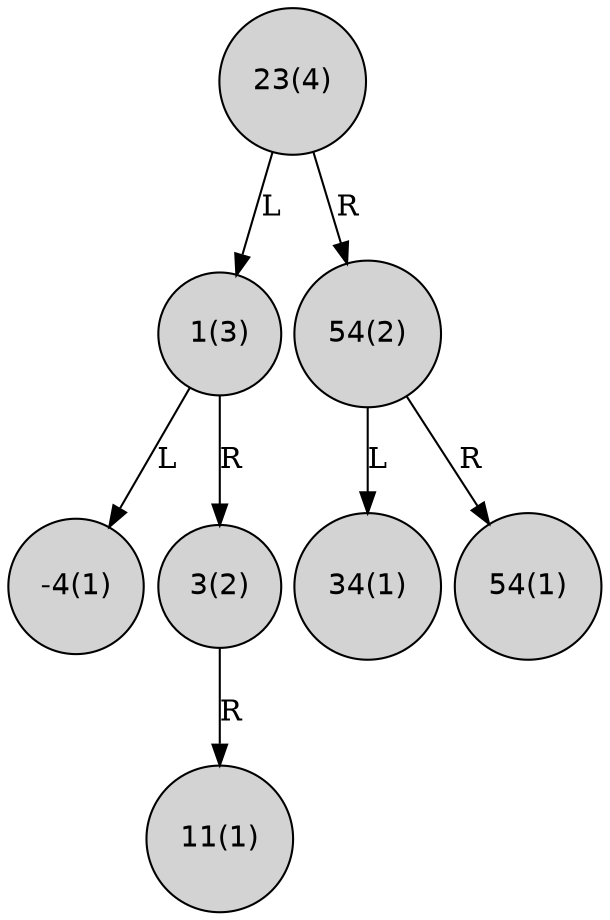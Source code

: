 digraph g {
node [shape=circle, style=filled, fontname="Helvetica"];
"0x5c77c92eeb10"[label="23(4)"];
"0x5c77c92eeb10"->"0x5c77c92eed30"[label="L", color=black]
"0x5c77c92eed30"[label="1(3)"];
"0x5c77c92eed30"->"0x5c77c92eeaf0"[label="L", color=black]
"0x5c77c92eeaf0"[label="-4(1)"];
"0x5c77c92eed30"->"0x5c77c92eead0"[label="R", color=black]
"0x5c77c92eead0"[label="3(2)"];
"0x5c77c92eead0"->"0x5c77c92eed10"[label="R", color=black]
"0x5c77c92eed10"[label="11(1)"];
"0x5c77c92eeb10"->"0x5c77c92eed50"[label="R", color=black]
"0x5c77c92eed50"[label="54(2)"];
"0x5c77c92eed50"->"0x5c77c92eed70"[label="L", color=black]
"0x5c77c92eed70"[label="34(1)"];
"0x5c77c92eed50"->"0x5c77c92eed90"[label="R", color=black]
"0x5c77c92eed90"[label="54(1)"];
rankdir=TB;
nodesep = 0.1
}
